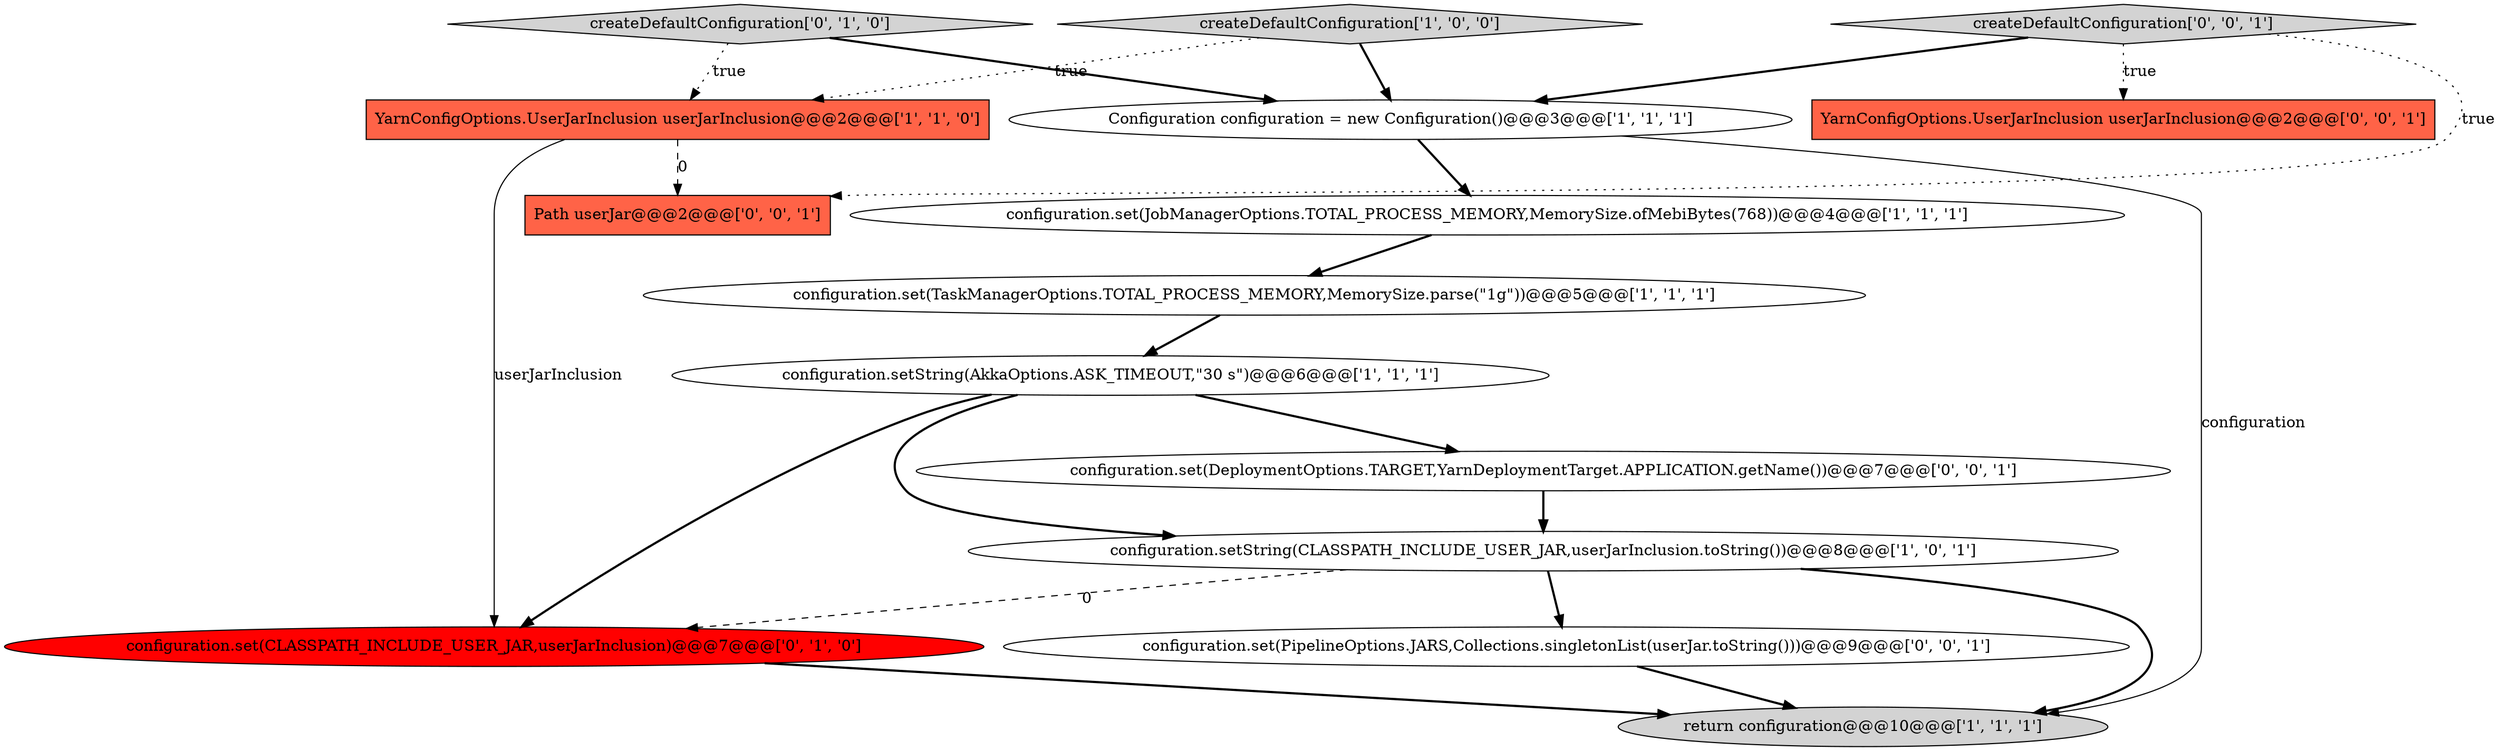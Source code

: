 digraph {
6 [style = filled, label = "configuration.setString(AkkaOptions.ASK_TIMEOUT,\"30 s\")@@@6@@@['1', '1', '1']", fillcolor = white, shape = ellipse image = "AAA0AAABBB1BBB"];
12 [style = filled, label = "Path userJar@@@2@@@['0', '0', '1']", fillcolor = tomato, shape = box image = "AAA0AAABBB3BBB"];
10 [style = filled, label = "YarnConfigOptions.UserJarInclusion userJarInclusion@@@2@@@['0', '0', '1']", fillcolor = tomato, shape = box image = "AAA0AAABBB3BBB"];
14 [style = filled, label = "createDefaultConfiguration['0', '0', '1']", fillcolor = lightgray, shape = diamond image = "AAA0AAABBB3BBB"];
7 [style = filled, label = "configuration.setString(CLASSPATH_INCLUDE_USER_JAR,userJarInclusion.toString())@@@8@@@['1', '0', '1']", fillcolor = white, shape = ellipse image = "AAA0AAABBB1BBB"];
8 [style = filled, label = "configuration.set(CLASSPATH_INCLUDE_USER_JAR,userJarInclusion)@@@7@@@['0', '1', '0']", fillcolor = red, shape = ellipse image = "AAA1AAABBB2BBB"];
9 [style = filled, label = "createDefaultConfiguration['0', '1', '0']", fillcolor = lightgray, shape = diamond image = "AAA0AAABBB2BBB"];
3 [style = filled, label = "YarnConfigOptions.UserJarInclusion userJarInclusion@@@2@@@['1', '1', '0']", fillcolor = tomato, shape = box image = "AAA0AAABBB1BBB"];
5 [style = filled, label = "configuration.set(TaskManagerOptions.TOTAL_PROCESS_MEMORY,MemorySize.parse(\"1g\"))@@@5@@@['1', '1', '1']", fillcolor = white, shape = ellipse image = "AAA0AAABBB1BBB"];
13 [style = filled, label = "configuration.set(DeploymentOptions.TARGET,YarnDeploymentTarget.APPLICATION.getName())@@@7@@@['0', '0', '1']", fillcolor = white, shape = ellipse image = "AAA0AAABBB3BBB"];
11 [style = filled, label = "configuration.set(PipelineOptions.JARS,Collections.singletonList(userJar.toString()))@@@9@@@['0', '0', '1']", fillcolor = white, shape = ellipse image = "AAA0AAABBB3BBB"];
4 [style = filled, label = "Configuration configuration = new Configuration()@@@3@@@['1', '1', '1']", fillcolor = white, shape = ellipse image = "AAA0AAABBB1BBB"];
0 [style = filled, label = "configuration.set(JobManagerOptions.TOTAL_PROCESS_MEMORY,MemorySize.ofMebiBytes(768))@@@4@@@['1', '1', '1']", fillcolor = white, shape = ellipse image = "AAA0AAABBB1BBB"];
2 [style = filled, label = "createDefaultConfiguration['1', '0', '0']", fillcolor = lightgray, shape = diamond image = "AAA0AAABBB1BBB"];
1 [style = filled, label = "return configuration@@@10@@@['1', '1', '1']", fillcolor = lightgray, shape = ellipse image = "AAA0AAABBB1BBB"];
2->3 [style = dotted, label="true"];
7->11 [style = bold, label=""];
7->1 [style = bold, label=""];
14->12 [style = dotted, label="true"];
11->1 [style = bold, label=""];
3->8 [style = solid, label="userJarInclusion"];
9->4 [style = bold, label=""];
7->8 [style = dashed, label="0"];
2->4 [style = bold, label=""];
14->10 [style = dotted, label="true"];
4->0 [style = bold, label=""];
8->1 [style = bold, label=""];
3->12 [style = dashed, label="0"];
5->6 [style = bold, label=""];
13->7 [style = bold, label=""];
6->13 [style = bold, label=""];
6->8 [style = bold, label=""];
6->7 [style = bold, label=""];
4->1 [style = solid, label="configuration"];
9->3 [style = dotted, label="true"];
0->5 [style = bold, label=""];
14->4 [style = bold, label=""];
}

